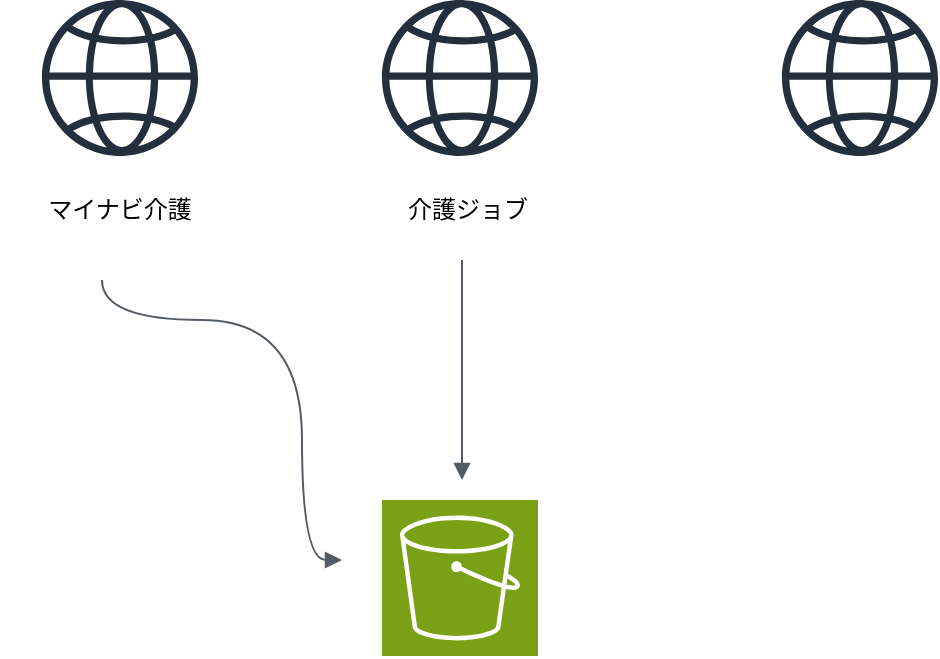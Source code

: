<mxfile version="24.5.1" type="github">
  <diagram name="Page-1" id="xepBp4lTggiKUErpqkCV">
    <mxGraphModel dx="1050" dy="557" grid="1" gridSize="10" guides="1" tooltips="1" connect="1" arrows="1" fold="1" page="1" pageScale="1" pageWidth="850" pageHeight="1100" math="0" shadow="0">
      <root>
        <mxCell id="0" />
        <mxCell id="1" parent="0" />
        <mxCell id="mrRKg0BVRJJEvJx0Dktz-2" value="" style="sketch=0;points=[[0,0,0],[0.25,0,0],[0.5,0,0],[0.75,0,0],[1,0,0],[0,1,0],[0.25,1,0],[0.5,1,0],[0.75,1,0],[1,1,0],[0,0.25,0],[0,0.5,0],[0,0.75,0],[1,0.25,0],[1,0.5,0],[1,0.75,0]];outlineConnect=0;fontColor=#232F3E;fillColor=#7AA116;strokeColor=#ffffff;dashed=0;verticalLabelPosition=bottom;verticalAlign=top;align=center;html=1;fontSize=12;fontStyle=0;aspect=fixed;shape=mxgraph.aws4.resourceIcon;resIcon=mxgraph.aws4.s3;" vertex="1" parent="1">
          <mxGeometry x="260" y="290" width="78" height="78" as="geometry" />
        </mxCell>
        <mxCell id="mrRKg0BVRJJEvJx0Dktz-3" value="" style="sketch=0;outlineConnect=0;fontColor=#232F3E;gradientColor=none;fillColor=#232F3D;strokeColor=none;dashed=0;verticalLabelPosition=bottom;verticalAlign=top;align=center;html=1;fontSize=12;fontStyle=0;aspect=fixed;pointerEvents=1;shape=mxgraph.aws4.globe;" vertex="1" parent="1">
          <mxGeometry x="90" y="40" width="78" height="78" as="geometry" />
        </mxCell>
        <mxCell id="mrRKg0BVRJJEvJx0Dktz-4" value="" style="sketch=0;outlineConnect=0;fontColor=#232F3E;gradientColor=none;fillColor=#232F3D;strokeColor=none;dashed=0;verticalLabelPosition=bottom;verticalAlign=top;align=center;html=1;fontSize=12;fontStyle=0;aspect=fixed;pointerEvents=1;shape=mxgraph.aws4.globe;" vertex="1" parent="1">
          <mxGeometry x="260" y="40" width="78" height="78" as="geometry" />
        </mxCell>
        <mxCell id="mrRKg0BVRJJEvJx0Dktz-5" value="" style="sketch=0;outlineConnect=0;fontColor=#232F3E;gradientColor=none;fillColor=#232F3D;strokeColor=none;dashed=0;verticalLabelPosition=bottom;verticalAlign=top;align=center;html=1;fontSize=12;fontStyle=0;aspect=fixed;pointerEvents=1;shape=mxgraph.aws4.globe;" vertex="1" parent="1">
          <mxGeometry x="460" y="40" width="78" height="78" as="geometry" />
        </mxCell>
        <mxCell id="mrRKg0BVRJJEvJx0Dktz-6" value="" style="edgeStyle=orthogonalEdgeStyle;html=1;endArrow=block;elbow=vertical;startArrow=none;endFill=1;strokeColor=#545B64;rounded=0;curved=1;" edge="1" parent="1">
          <mxGeometry width="100" relative="1" as="geometry">
            <mxPoint x="120" y="180" as="sourcePoint" />
            <mxPoint x="240" y="320" as="targetPoint" />
            <Array as="points">
              <mxPoint x="120" y="200" />
              <mxPoint x="220" y="200" />
            </Array>
          </mxGeometry>
        </mxCell>
        <mxCell id="mrRKg0BVRJJEvJx0Dktz-7" value="マイナビ介護" style="text;strokeColor=none;align=center;fillColor=none;html=1;verticalAlign=middle;whiteSpace=wrap;rounded=0;" vertex="1" parent="1">
          <mxGeometry x="69" y="130" width="120" height="30" as="geometry" />
        </mxCell>
        <mxCell id="mrRKg0BVRJJEvJx0Dktz-8" value="介護ジョブ" style="text;strokeColor=none;align=center;fillColor=none;html=1;verticalAlign=middle;whiteSpace=wrap;rounded=0;" vertex="1" parent="1">
          <mxGeometry x="268" y="130" width="70" height="30" as="geometry" />
        </mxCell>
        <mxCell id="mrRKg0BVRJJEvJx0Dktz-10" value="" style="edgeStyle=orthogonalEdgeStyle;html=1;endArrow=block;elbow=vertical;startArrow=none;endFill=1;strokeColor=#545B64;rounded=0;" edge="1" parent="1">
          <mxGeometry width="100" relative="1" as="geometry">
            <mxPoint x="300" y="170" as="sourcePoint" />
            <mxPoint x="300" y="280" as="targetPoint" />
          </mxGeometry>
        </mxCell>
      </root>
    </mxGraphModel>
  </diagram>
</mxfile>

